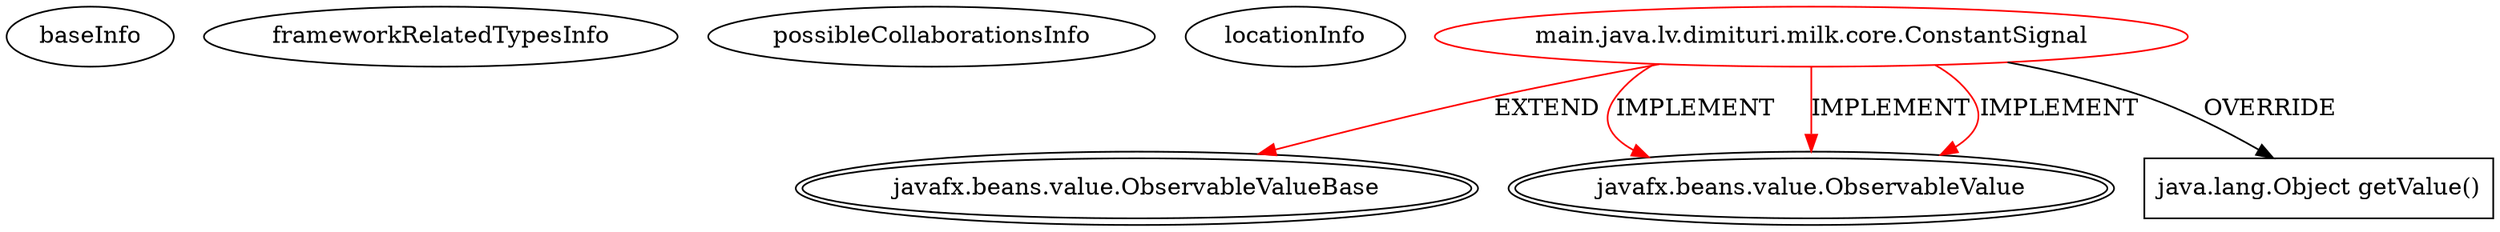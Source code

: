digraph {
baseInfo[graphId=2473,category="extension_graph",isAnonymous=false,possibleRelation=false]
frameworkRelatedTypesInfo[0="javafx.beans.value.ObservableValueBase",1="javafx.beans.value.ObservableValue",2="javafx.beans.value.ObservableValue",3="javafx.beans.value.ObservableValue"]
possibleCollaborationsInfo[]
locationInfo[projectName="dimituri-milk",filePath="/dimituri-milk/milk-master/milk-core/src/main/java/lv/dimituri/milk/core/ConstantSignal.java",contextSignature="ConstantSignal",graphId="2473"]
0[label="main.java.lv.dimituri.milk.core.ConstantSignal",vertexType="ROOT_CLIENT_CLASS_DECLARATION",isFrameworkType=false,color=red]
1[label="javafx.beans.value.ObservableValueBase",vertexType="FRAMEWORK_CLASS_TYPE",isFrameworkType=true,peripheries=2]
2[label="javafx.beans.value.ObservableValue",vertexType="FRAMEWORK_INTERFACE_TYPE",isFrameworkType=true,peripheries=2]
5[label="java.lang.Object getValue()",vertexType="OVERRIDING_METHOD_DECLARATION",isFrameworkType=false,shape=box]
0->1[label="EXTEND",color=red]
0->2[label="IMPLEMENT",color=red]
0->2[label="IMPLEMENT",color=red]
0->2[label="IMPLEMENT",color=red]
0->5[label="OVERRIDE"]
}
